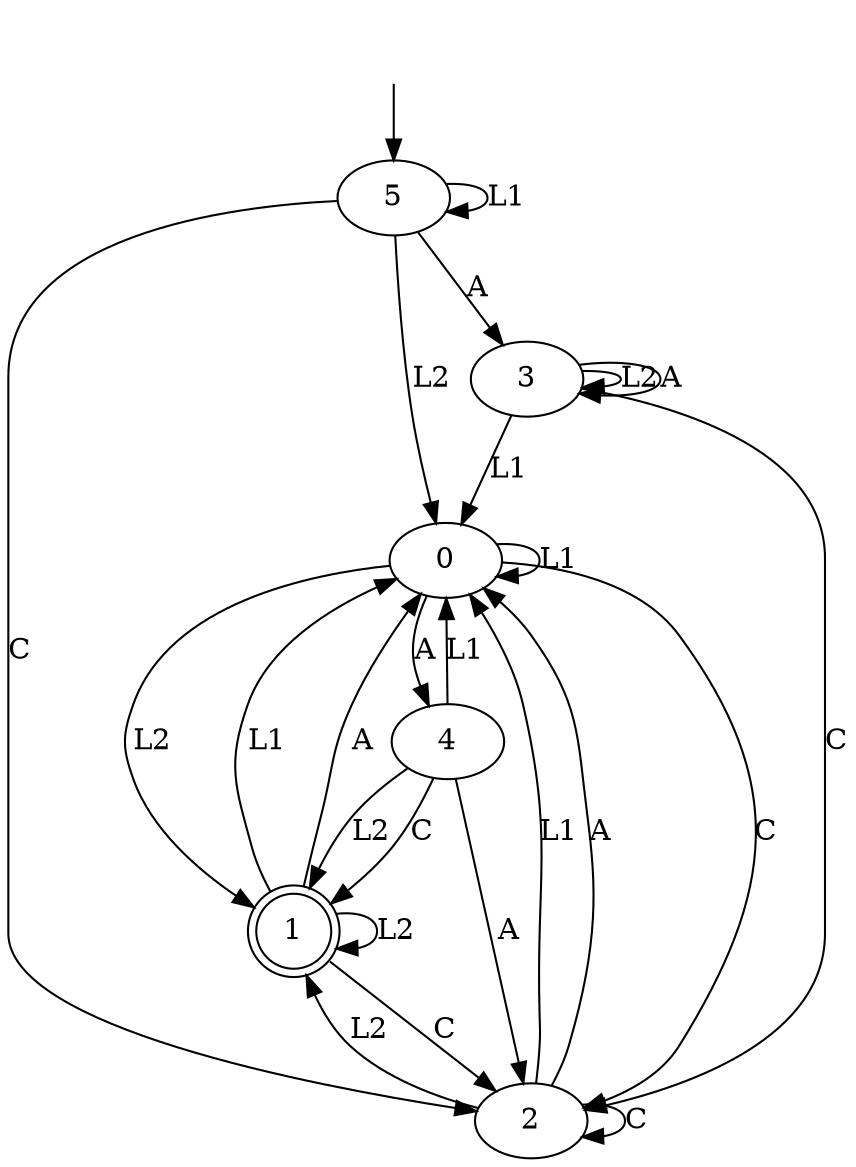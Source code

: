 digraph "output/magento_result_a_0.4" {
0 [label=0];
1 [label=1, shape=doublecircle];
2 [label=2];
3 [label=3];
4 [label=4];
5 [label=5];
0 -> 0  [label=L1];
0 -> 1  [label=L2];
0 -> 4  [label=A];
0 -> 2  [label=C];
1 -> 0  [label=L1];
1 -> 1  [label=L2];
1 -> 0  [label=A];
1 -> 2  [label=C];
2 -> 0  [label=L1];
2 -> 1  [label=L2];
2 -> 0  [label=A];
2 -> 2  [label=C];
3 -> 0  [label=L1];
3 -> 3  [label=L2];
3 -> 3  [label=A];
3 -> 2  [label=C];
4 -> 0  [label=L1];
4 -> 1  [label=L2];
4 -> 2  [label=A];
4 -> 1  [label=C];
5 -> 5  [label=L1];
5 -> 0  [label=L2];
5 -> 3  [label=A];
5 -> 2  [label=C];
__start0 [label="", shape=none];
__start0 -> 5  [label=""];
}
